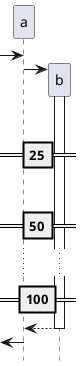 @startuml
hide footbox

[-> a

create b
a -> b
activate b
||25||
==25==
||25||
==50==
...
==100==
b --> a
deactivate b
[<- a
@enduml
